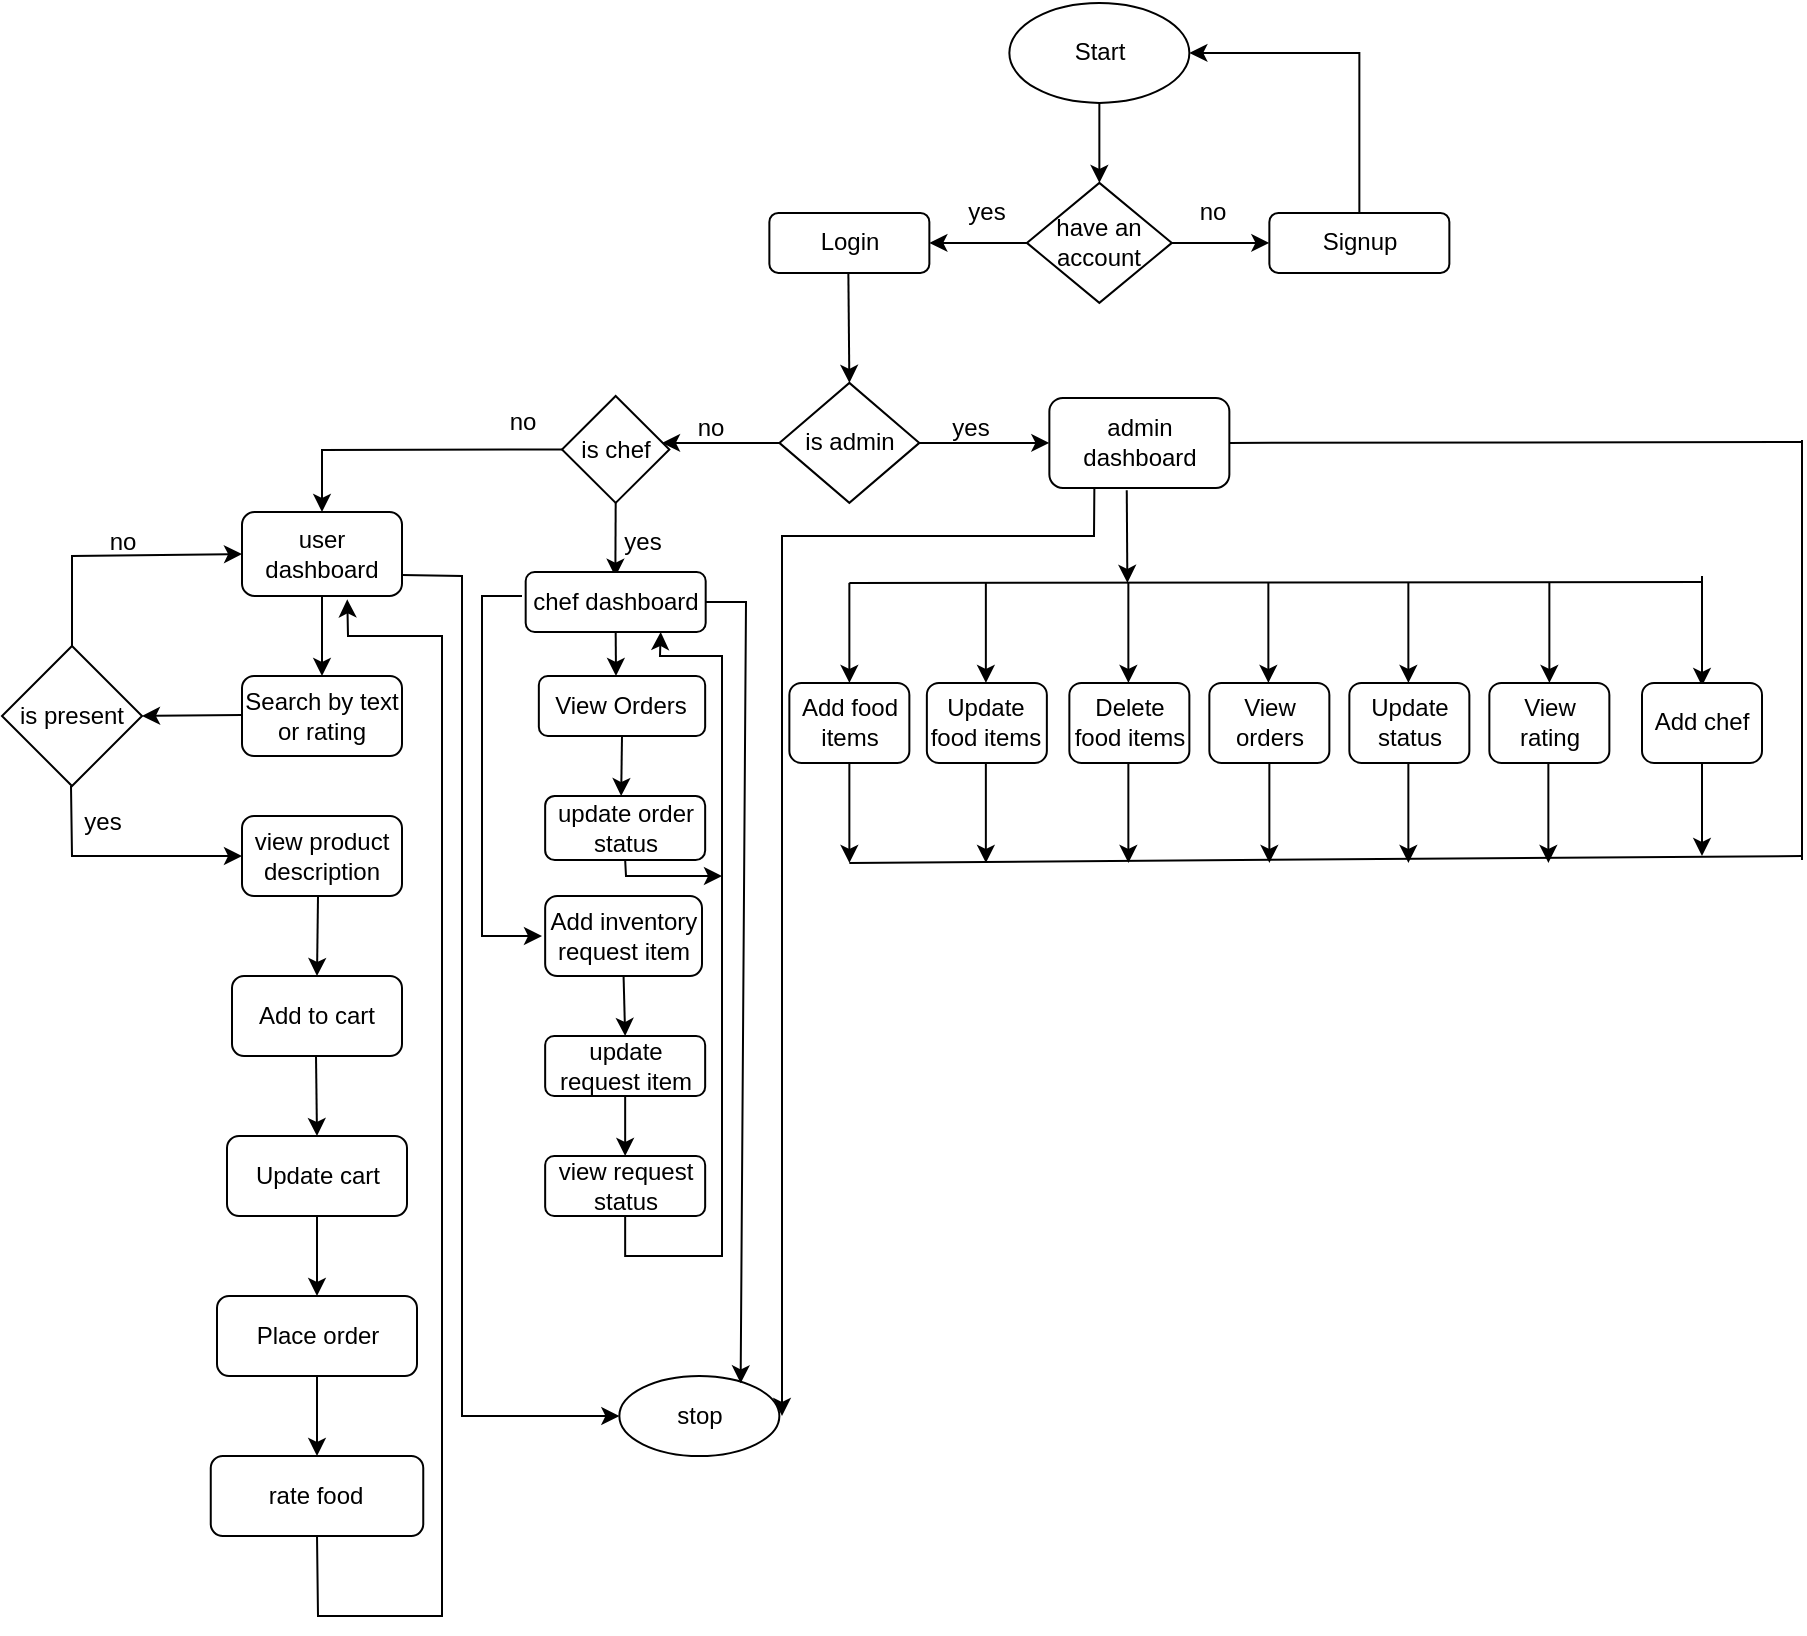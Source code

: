 <mxfile version="21.2.8" type="device">
  <diagram name="Page-1" id="42FZV4WyttCOzOpBbwo0">
    <mxGraphModel dx="780" dy="504" grid="1" gridSize="10" guides="1" tooltips="1" connect="1" arrows="1" fold="1" page="1" pageScale="1" pageWidth="850" pageHeight="1100" math="0" shadow="0">
      <root>
        <mxCell id="0" />
        <mxCell id="1" parent="0" />
        <mxCell id="xVhLS2m0k9xJWD_yDWsX-1" value="Start" style="ellipse;whiteSpace=wrap;html=1;" parent="1" vertex="1">
          <mxGeometry x="503.68" y="13.44" width="90" height="50" as="geometry" />
        </mxCell>
        <mxCell id="xVhLS2m0k9xJWD_yDWsX-2" value="" style="endArrow=classic;html=1;rounded=0;exitX=0.5;exitY=1;exitDx=0;exitDy=0;" parent="1" source="xVhLS2m0k9xJWD_yDWsX-1" edge="1">
          <mxGeometry width="50" height="50" relative="1" as="geometry">
            <mxPoint x="573.68" y="293.44" as="sourcePoint" />
            <mxPoint x="548.68" y="103.44" as="targetPoint" />
          </mxGeometry>
        </mxCell>
        <mxCell id="xVhLS2m0k9xJWD_yDWsX-3" value="have an account" style="rhombus;whiteSpace=wrap;html=1;" parent="1" vertex="1">
          <mxGeometry x="512.43" y="103.44" width="72.5" height="60" as="geometry" />
        </mxCell>
        <mxCell id="xVhLS2m0k9xJWD_yDWsX-5" value="" style="endArrow=classic;html=1;rounded=0;exitX=1;exitY=0.5;exitDx=0;exitDy=0;" parent="1" source="xVhLS2m0k9xJWD_yDWsX-3" edge="1">
          <mxGeometry width="50" height="50" relative="1" as="geometry">
            <mxPoint x="573.68" y="283.44" as="sourcePoint" />
            <mxPoint x="633.68" y="133.44" as="targetPoint" />
          </mxGeometry>
        </mxCell>
        <mxCell id="xVhLS2m0k9xJWD_yDWsX-6" value="Login" style="rounded=1;whiteSpace=wrap;html=1;" parent="1" vertex="1">
          <mxGeometry x="383.68" y="118.44" width="80" height="30" as="geometry" />
        </mxCell>
        <mxCell id="xVhLS2m0k9xJWD_yDWsX-7" value="Signup" style="rounded=1;whiteSpace=wrap;html=1;" parent="1" vertex="1">
          <mxGeometry x="633.68" y="118.44" width="90" height="30" as="geometry" />
        </mxCell>
        <mxCell id="xVhLS2m0k9xJWD_yDWsX-8" value="no" style="text;html=1;align=center;verticalAlign=middle;resizable=0;points=[];autosize=1;strokeColor=none;fillColor=none;" parent="1" vertex="1">
          <mxGeometry x="584.93" y="103.44" width="40" height="30" as="geometry" />
        </mxCell>
        <mxCell id="xVhLS2m0k9xJWD_yDWsX-9" value="" style="endArrow=classic;html=1;rounded=0;exitX=0;exitY=0.5;exitDx=0;exitDy=0;" parent="1" source="xVhLS2m0k9xJWD_yDWsX-3" edge="1">
          <mxGeometry width="50" height="50" relative="1" as="geometry">
            <mxPoint x="503.68" y="203.44" as="sourcePoint" />
            <mxPoint x="463.68" y="133.44" as="targetPoint" />
          </mxGeometry>
        </mxCell>
        <mxCell id="xVhLS2m0k9xJWD_yDWsX-10" value="yes" style="text;html=1;align=center;verticalAlign=middle;resizable=0;points=[];autosize=1;strokeColor=none;fillColor=none;" parent="1" vertex="1">
          <mxGeometry x="472.43" y="103.44" width="40" height="30" as="geometry" />
        </mxCell>
        <mxCell id="xVhLS2m0k9xJWD_yDWsX-11" value="" style="endArrow=classic;html=1;rounded=0;" parent="1" edge="1">
          <mxGeometry width="50" height="50" relative="1" as="geometry">
            <mxPoint x="423.18" y="148.44" as="sourcePoint" />
            <mxPoint x="423.68" y="203.44" as="targetPoint" />
          </mxGeometry>
        </mxCell>
        <mxCell id="xVhLS2m0k9xJWD_yDWsX-12" value="" style="endArrow=classic;html=1;rounded=0;exitX=0.5;exitY=0;exitDx=0;exitDy=0;entryX=1;entryY=0.5;entryDx=0;entryDy=0;" parent="1" source="xVhLS2m0k9xJWD_yDWsX-7" target="xVhLS2m0k9xJWD_yDWsX-1" edge="1">
          <mxGeometry width="50" height="50" relative="1" as="geometry">
            <mxPoint x="423.68" y="283.44" as="sourcePoint" />
            <mxPoint x="473.68" y="233.44" as="targetPoint" />
            <Array as="points">
              <mxPoint x="678.68" y="38.44" />
            </Array>
          </mxGeometry>
        </mxCell>
        <mxCell id="xVhLS2m0k9xJWD_yDWsX-13" value="is admin" style="rhombus;whiteSpace=wrap;html=1;" parent="1" vertex="1">
          <mxGeometry x="388.68" y="203.44" width="70" height="60" as="geometry" />
        </mxCell>
        <mxCell id="xVhLS2m0k9xJWD_yDWsX-14" value="" style="endArrow=classic;html=1;rounded=0;exitX=1;exitY=0.5;exitDx=0;exitDy=0;" parent="1" source="xVhLS2m0k9xJWD_yDWsX-13" edge="1">
          <mxGeometry width="50" height="50" relative="1" as="geometry">
            <mxPoint x="423.68" y="283.44" as="sourcePoint" />
            <mxPoint x="523.68" y="233.44" as="targetPoint" />
          </mxGeometry>
        </mxCell>
        <mxCell id="xVhLS2m0k9xJWD_yDWsX-15" value="yes" style="text;html=1;align=center;verticalAlign=middle;resizable=0;points=[];autosize=1;strokeColor=none;fillColor=none;" parent="1" vertex="1">
          <mxGeometry x="463.68" y="211.44" width="40" height="30" as="geometry" />
        </mxCell>
        <mxCell id="xVhLS2m0k9xJWD_yDWsX-16" value="admin dashboard" style="rounded=1;whiteSpace=wrap;html=1;" parent="1" vertex="1">
          <mxGeometry x="523.68" y="210.94" width="90" height="45" as="geometry" />
        </mxCell>
        <mxCell id="xVhLS2m0k9xJWD_yDWsX-18" value="" style="endArrow=classic;html=1;rounded=0;exitX=0.43;exitY=1.026;exitDx=0;exitDy=0;exitPerimeter=0;" parent="1" source="xVhLS2m0k9xJWD_yDWsX-16" edge="1">
          <mxGeometry width="50" height="50" relative="1" as="geometry">
            <mxPoint x="423.68" y="273.44" as="sourcePoint" />
            <mxPoint x="562.68" y="303.44" as="targetPoint" />
          </mxGeometry>
        </mxCell>
        <mxCell id="xVhLS2m0k9xJWD_yDWsX-19" value="" style="endArrow=none;html=1;rounded=0;" parent="1" edge="1">
          <mxGeometry width="50" height="50" relative="1" as="geometry">
            <mxPoint x="423.68" y="303.44" as="sourcePoint" />
            <mxPoint x="850" y="303" as="targetPoint" />
          </mxGeometry>
        </mxCell>
        <mxCell id="xVhLS2m0k9xJWD_yDWsX-20" value="" style="endArrow=classic;html=1;rounded=0;" parent="1" edge="1">
          <mxGeometry width="50" height="50" relative="1" as="geometry">
            <mxPoint x="423.68" y="303.44" as="sourcePoint" />
            <mxPoint x="423.68" y="353.44" as="targetPoint" />
          </mxGeometry>
        </mxCell>
        <mxCell id="xVhLS2m0k9xJWD_yDWsX-21" value="Add food items" style="rounded=1;whiteSpace=wrap;html=1;" parent="1" vertex="1">
          <mxGeometry x="393.68" y="353.44" width="60" height="40" as="geometry" />
        </mxCell>
        <mxCell id="xVhLS2m0k9xJWD_yDWsX-22" value="" style="endArrow=classic;html=1;rounded=0;" parent="1" edge="1">
          <mxGeometry width="50" height="50" relative="1" as="geometry">
            <mxPoint x="491.93" y="303.44" as="sourcePoint" />
            <mxPoint x="491.93" y="353.44" as="targetPoint" />
          </mxGeometry>
        </mxCell>
        <mxCell id="xVhLS2m0k9xJWD_yDWsX-23" value="Update food items" style="rounded=1;whiteSpace=wrap;html=1;" parent="1" vertex="1">
          <mxGeometry x="462.43" y="353.44" width="60" height="40" as="geometry" />
        </mxCell>
        <mxCell id="xVhLS2m0k9xJWD_yDWsX-24" value="Delete food items" style="rounded=1;whiteSpace=wrap;html=1;" parent="1" vertex="1">
          <mxGeometry x="533.68" y="353.44" width="60" height="40" as="geometry" />
        </mxCell>
        <mxCell id="xVhLS2m0k9xJWD_yDWsX-25" value="View orders" style="rounded=1;whiteSpace=wrap;html=1;" parent="1" vertex="1">
          <mxGeometry x="603.68" y="353.44" width="60" height="40" as="geometry" />
        </mxCell>
        <mxCell id="xVhLS2m0k9xJWD_yDWsX-26" value="Update status" style="rounded=1;whiteSpace=wrap;html=1;" parent="1" vertex="1">
          <mxGeometry x="673.68" y="353.44" width="60" height="40" as="geometry" />
        </mxCell>
        <mxCell id="xVhLS2m0k9xJWD_yDWsX-27" value="View rating" style="rounded=1;whiteSpace=wrap;html=1;" parent="1" vertex="1">
          <mxGeometry x="743.68" y="353.44" width="60" height="40" as="geometry" />
        </mxCell>
        <mxCell id="xVhLS2m0k9xJWD_yDWsX-28" value="" style="endArrow=classic;html=1;rounded=0;" parent="1" edge="1">
          <mxGeometry width="50" height="50" relative="1" as="geometry">
            <mxPoint x="563.18" y="303.44" as="sourcePoint" />
            <mxPoint x="563.18" y="353.44" as="targetPoint" />
          </mxGeometry>
        </mxCell>
        <mxCell id="xVhLS2m0k9xJWD_yDWsX-29" value="" style="endArrow=classic;html=1;rounded=0;" parent="1" edge="1">
          <mxGeometry width="50" height="50" relative="1" as="geometry">
            <mxPoint x="633.18" y="303.44" as="sourcePoint" />
            <mxPoint x="633.18" y="353.44" as="targetPoint" />
          </mxGeometry>
        </mxCell>
        <mxCell id="xVhLS2m0k9xJWD_yDWsX-30" value="" style="endArrow=classic;html=1;rounded=0;" parent="1" edge="1">
          <mxGeometry width="50" height="50" relative="1" as="geometry">
            <mxPoint x="703.18" y="303.44" as="sourcePoint" />
            <mxPoint x="703.18" y="353.44" as="targetPoint" />
          </mxGeometry>
        </mxCell>
        <mxCell id="xVhLS2m0k9xJWD_yDWsX-31" value="" style="endArrow=classic;html=1;rounded=0;entryX=0.5;entryY=0;entryDx=0;entryDy=0;" parent="1" target="xVhLS2m0k9xJWD_yDWsX-27" edge="1">
          <mxGeometry width="50" height="50" relative="1" as="geometry">
            <mxPoint x="773.68" y="303.44" as="sourcePoint" />
            <mxPoint x="531.93" y="393.44" as="targetPoint" />
          </mxGeometry>
        </mxCell>
        <mxCell id="xVhLS2m0k9xJWD_yDWsX-32" value="" style="endArrow=classic;html=1;rounded=0;exitX=0;exitY=0.5;exitDx=0;exitDy=0;entryX=-0.092;entryY=0.75;entryDx=0;entryDy=0;entryPerimeter=0;" parent="1" source="xVhLS2m0k9xJWD_yDWsX-13" target="xVhLS2m0k9xJWD_yDWsX-33" edge="1">
          <mxGeometry width="50" height="50" relative="1" as="geometry">
            <mxPoint x="293.68" y="251.44" as="sourcePoint" />
            <mxPoint x="283.68" y="233.44" as="targetPoint" />
          </mxGeometry>
        </mxCell>
        <mxCell id="xVhLS2m0k9xJWD_yDWsX-33" value="no" style="text;html=1;align=center;verticalAlign=middle;resizable=0;points=[];autosize=1;strokeColor=none;fillColor=none;" parent="1" vertex="1">
          <mxGeometry x="333.68" y="210.94" width="40" height="30" as="geometry" />
        </mxCell>
        <mxCell id="xVhLS2m0k9xJWD_yDWsX-35" value="" style="endArrow=classic;html=1;rounded=0;exitX=0.5;exitY=1;exitDx=0;exitDy=0;" parent="1" source="xVhLS2m0k9xJWD_yDWsX-21" edge="1">
          <mxGeometry width="50" height="50" relative="1" as="geometry">
            <mxPoint x="433.68" y="463.44" as="sourcePoint" />
            <mxPoint x="423.68" y="443.44" as="targetPoint" />
          </mxGeometry>
        </mxCell>
        <mxCell id="xVhLS2m0k9xJWD_yDWsX-36" value="" style="endArrow=classic;html=1;rounded=0;exitX=0.5;exitY=1;exitDx=0;exitDy=0;" parent="1" edge="1">
          <mxGeometry width="50" height="50" relative="1" as="geometry">
            <mxPoint x="491.93" y="393.44" as="sourcePoint" />
            <mxPoint x="491.93" y="443.44" as="targetPoint" />
          </mxGeometry>
        </mxCell>
        <mxCell id="xVhLS2m0k9xJWD_yDWsX-37" value="" style="endArrow=classic;html=1;rounded=0;exitX=0.5;exitY=1;exitDx=0;exitDy=0;" parent="1" edge="1">
          <mxGeometry width="50" height="50" relative="1" as="geometry">
            <mxPoint x="563.18" y="393.44" as="sourcePoint" />
            <mxPoint x="563.18" y="443.44" as="targetPoint" />
          </mxGeometry>
        </mxCell>
        <mxCell id="xVhLS2m0k9xJWD_yDWsX-38" value="" style="endArrow=classic;html=1;rounded=0;exitX=0.5;exitY=1;exitDx=0;exitDy=0;" parent="1" edge="1">
          <mxGeometry width="50" height="50" relative="1" as="geometry">
            <mxPoint x="633.68" y="393.44" as="sourcePoint" />
            <mxPoint x="633.68" y="443.44" as="targetPoint" />
          </mxGeometry>
        </mxCell>
        <mxCell id="xVhLS2m0k9xJWD_yDWsX-39" value="" style="endArrow=classic;html=1;rounded=0;exitX=0.5;exitY=1;exitDx=0;exitDy=0;" parent="1" edge="1">
          <mxGeometry width="50" height="50" relative="1" as="geometry">
            <mxPoint x="703.18" y="393.44" as="sourcePoint" />
            <mxPoint x="703.18" y="443.44" as="targetPoint" />
          </mxGeometry>
        </mxCell>
        <mxCell id="xVhLS2m0k9xJWD_yDWsX-40" value="" style="endArrow=classic;html=1;rounded=0;exitX=0.5;exitY=1;exitDx=0;exitDy=0;" parent="1" edge="1">
          <mxGeometry width="50" height="50" relative="1" as="geometry">
            <mxPoint x="773.18" y="393.44" as="sourcePoint" />
            <mxPoint x="773.18" y="443.44" as="targetPoint" />
          </mxGeometry>
        </mxCell>
        <mxCell id="xVhLS2m0k9xJWD_yDWsX-42" value="" style="endArrow=none;html=1;rounded=0;" parent="1" edge="1">
          <mxGeometry width="50" height="50" relative="1" as="geometry">
            <mxPoint x="423.68" y="443.44" as="sourcePoint" />
            <mxPoint x="900" y="440" as="targetPoint" />
          </mxGeometry>
        </mxCell>
        <mxCell id="xVhLS2m0k9xJWD_yDWsX-43" value="" style="endArrow=none;html=1;rounded=0;" parent="1" edge="1">
          <mxGeometry width="50" height="50" relative="1" as="geometry">
            <mxPoint x="613.68" y="233.44" as="sourcePoint" />
            <mxPoint x="900" y="233" as="targetPoint" />
          </mxGeometry>
        </mxCell>
        <mxCell id="xVhLS2m0k9xJWD_yDWsX-44" value="" style="endArrow=none;html=1;rounded=0;" parent="1" edge="1">
          <mxGeometry width="50" height="50" relative="1" as="geometry">
            <mxPoint x="900" y="442" as="sourcePoint" />
            <mxPoint x="900" y="232" as="targetPoint" />
          </mxGeometry>
        </mxCell>
        <mxCell id="xVhLS2m0k9xJWD_yDWsX-45" value="user dashboard" style="rounded=1;whiteSpace=wrap;html=1;" parent="1" vertex="1">
          <mxGeometry x="120" y="268" width="80" height="42" as="geometry" />
        </mxCell>
        <mxCell id="xVhLS2m0k9xJWD_yDWsX-46" value="" style="endArrow=classic;html=1;rounded=0;" parent="1" edge="1">
          <mxGeometry width="50" height="50" relative="1" as="geometry">
            <mxPoint x="160" y="310" as="sourcePoint" />
            <mxPoint x="160" y="350" as="targetPoint" />
          </mxGeometry>
        </mxCell>
        <mxCell id="xVhLS2m0k9xJWD_yDWsX-47" value="Search by text or rating" style="rounded=1;whiteSpace=wrap;html=1;" parent="1" vertex="1">
          <mxGeometry x="120" y="350" width="80" height="40" as="geometry" />
        </mxCell>
        <mxCell id="xVhLS2m0k9xJWD_yDWsX-48" value="" style="endArrow=classic;html=1;rounded=0;entryX=1;entryY=0.5;entryDx=0;entryDy=0;" parent="1" target="xVhLS2m0k9xJWD_yDWsX-49" edge="1">
          <mxGeometry width="50" height="50" relative="1" as="geometry">
            <mxPoint x="120" y="369.5" as="sourcePoint" />
            <mxPoint x="70" y="370" as="targetPoint" />
          </mxGeometry>
        </mxCell>
        <mxCell id="xVhLS2m0k9xJWD_yDWsX-49" value="is present" style="rhombus;whiteSpace=wrap;html=1;" parent="1" vertex="1">
          <mxGeometry y="335" width="70" height="70" as="geometry" />
        </mxCell>
        <mxCell id="xVhLS2m0k9xJWD_yDWsX-50" value="" style="endArrow=classic;html=1;rounded=0;exitX=0.5;exitY=0;exitDx=0;exitDy=0;entryX=0;entryY=0.5;entryDx=0;entryDy=0;" parent="1" source="xVhLS2m0k9xJWD_yDWsX-49" target="xVhLS2m0k9xJWD_yDWsX-45" edge="1">
          <mxGeometry width="50" height="50" relative="1" as="geometry">
            <mxPoint x="30" y="220" as="sourcePoint" />
            <mxPoint x="80" y="170" as="targetPoint" />
            <Array as="points">
              <mxPoint x="35" y="290" />
            </Array>
          </mxGeometry>
        </mxCell>
        <mxCell id="xVhLS2m0k9xJWD_yDWsX-51" value="no" style="text;html=1;align=center;verticalAlign=middle;resizable=0;points=[];autosize=1;strokeColor=none;fillColor=none;" parent="1" vertex="1">
          <mxGeometry x="40" y="268" width="40" height="30" as="geometry" />
        </mxCell>
        <mxCell id="xVhLS2m0k9xJWD_yDWsX-52" value="" style="endArrow=classic;html=1;rounded=0;" parent="1" target="xVhLS2m0k9xJWD_yDWsX-54" edge="1">
          <mxGeometry width="50" height="50" relative="1" as="geometry">
            <mxPoint x="34.5" y="405" as="sourcePoint" />
            <mxPoint x="110" y="450" as="targetPoint" />
            <Array as="points">
              <mxPoint x="35" y="440" />
            </Array>
          </mxGeometry>
        </mxCell>
        <mxCell id="xVhLS2m0k9xJWD_yDWsX-53" value="yes" style="text;html=1;align=center;verticalAlign=middle;resizable=0;points=[];autosize=1;strokeColor=none;fillColor=none;" parent="1" vertex="1">
          <mxGeometry x="30" y="408" width="40" height="30" as="geometry" />
        </mxCell>
        <mxCell id="xVhLS2m0k9xJWD_yDWsX-54" value="view product description" style="rounded=1;whiteSpace=wrap;html=1;" parent="1" vertex="1">
          <mxGeometry x="120" y="420" width="80" height="40" as="geometry" />
        </mxCell>
        <mxCell id="xVhLS2m0k9xJWD_yDWsX-55" value="" style="endArrow=classic;html=1;rounded=0;entryX=0.5;entryY=0;entryDx=0;entryDy=0;" parent="1" target="xVhLS2m0k9xJWD_yDWsX-56" edge="1">
          <mxGeometry width="50" height="50" relative="1" as="geometry">
            <mxPoint x="158" y="460" as="sourcePoint" />
            <mxPoint x="110" y="520" as="targetPoint" />
            <Array as="points" />
          </mxGeometry>
        </mxCell>
        <mxCell id="xVhLS2m0k9xJWD_yDWsX-56" value="Add to cart" style="rounded=1;whiteSpace=wrap;html=1;" parent="1" vertex="1">
          <mxGeometry x="115" y="500" width="85" height="40" as="geometry" />
        </mxCell>
        <mxCell id="xVhLS2m0k9xJWD_yDWsX-57" value="" style="endArrow=classic;html=1;rounded=0;entryX=0.5;entryY=0;entryDx=0;entryDy=0;" parent="1" target="xVhLS2m0k9xJWD_yDWsX-58" edge="1">
          <mxGeometry width="50" height="50" relative="1" as="geometry">
            <mxPoint x="157" y="540" as="sourcePoint" />
            <mxPoint x="157" y="585" as="targetPoint" />
          </mxGeometry>
        </mxCell>
        <mxCell id="xVhLS2m0k9xJWD_yDWsX-58" value="Update cart" style="rounded=1;whiteSpace=wrap;html=1;" parent="1" vertex="1">
          <mxGeometry x="112.5" y="580" width="90" height="40" as="geometry" />
        </mxCell>
        <mxCell id="xVhLS2m0k9xJWD_yDWsX-59" value="Place order" style="rounded=1;whiteSpace=wrap;html=1;" parent="1" vertex="1">
          <mxGeometry x="107.5" y="660" width="100" height="40" as="geometry" />
        </mxCell>
        <mxCell id="xVhLS2m0k9xJWD_yDWsX-60" value="" style="endArrow=classic;html=1;rounded=0;entryX=0.5;entryY=0;entryDx=0;entryDy=0;" parent="1" target="xVhLS2m0k9xJWD_yDWsX-59" edge="1">
          <mxGeometry width="50" height="50" relative="1" as="geometry">
            <mxPoint x="157.5" y="620" as="sourcePoint" />
            <mxPoint x="207.5" y="570" as="targetPoint" />
          </mxGeometry>
        </mxCell>
        <mxCell id="xVhLS2m0k9xJWD_yDWsX-61" value="" style="endArrow=classic;html=1;rounded=0;exitX=0.5;exitY=1;exitDx=0;exitDy=0;" parent="1" source="xVhLS2m0k9xJWD_yDWsX-59" target="xVhLS2m0k9xJWD_yDWsX-62" edge="1">
          <mxGeometry width="50" height="50" relative="1" as="geometry">
            <mxPoint x="210" y="780" as="sourcePoint" />
            <mxPoint x="158" y="750" as="targetPoint" />
          </mxGeometry>
        </mxCell>
        <mxCell id="xVhLS2m0k9xJWD_yDWsX-62" value="rate food" style="rounded=1;whiteSpace=wrap;html=1;" parent="1" vertex="1">
          <mxGeometry x="104.38" y="740" width="106.25" height="40" as="geometry" />
        </mxCell>
        <mxCell id="xVhLS2m0k9xJWD_yDWsX-63" value="" style="endArrow=classic;html=1;rounded=0;exitX=0.5;exitY=1;exitDx=0;exitDy=0;entryX=0.658;entryY=1.04;entryDx=0;entryDy=0;entryPerimeter=0;" parent="1" source="xVhLS2m0k9xJWD_yDWsX-62" target="xVhLS2m0k9xJWD_yDWsX-45" edge="1">
          <mxGeometry width="50" height="50" relative="1" as="geometry">
            <mxPoint x="230" y="780" as="sourcePoint" />
            <mxPoint x="190" y="320" as="targetPoint" />
            <Array as="points">
              <mxPoint x="158" y="820" />
              <mxPoint x="220" y="820" />
              <mxPoint x="220" y="330" />
              <mxPoint x="173" y="330" />
            </Array>
          </mxGeometry>
        </mxCell>
        <mxCell id="xVhLS2m0k9xJWD_yDWsX-64" value="" style="endArrow=classic;html=1;rounded=0;exitX=1;exitY=0.75;exitDx=0;exitDy=0;entryX=0;entryY=0.5;entryDx=0;entryDy=0;" parent="1" source="xVhLS2m0k9xJWD_yDWsX-45" edge="1" target="xVhLS2m0k9xJWD_yDWsX-66">
          <mxGeometry width="50" height="50" relative="1" as="geometry">
            <mxPoint x="270" y="300" as="sourcePoint" />
            <mxPoint x="300" y="720" as="targetPoint" />
            <Array as="points">
              <mxPoint x="230" y="300" />
              <mxPoint x="230" y="720" />
            </Array>
          </mxGeometry>
        </mxCell>
        <mxCell id="xVhLS2m0k9xJWD_yDWsX-65" value="" style="endArrow=classic;html=1;rounded=0;exitX=0.25;exitY=1;exitDx=0;exitDy=0;" parent="1" source="xVhLS2m0k9xJWD_yDWsX-16" edge="1">
          <mxGeometry width="50" height="50" relative="1" as="geometry">
            <mxPoint x="510" y="270" as="sourcePoint" />
            <mxPoint x="390" y="720" as="targetPoint" />
            <Array as="points">
              <mxPoint x="546" y="280" />
              <mxPoint x="390" y="280" />
              <mxPoint x="390" y="500" />
              <mxPoint x="390" y="610" />
              <mxPoint x="390" y="670" />
            </Array>
          </mxGeometry>
        </mxCell>
        <mxCell id="xVhLS2m0k9xJWD_yDWsX-66" value="stop" style="ellipse;whiteSpace=wrap;html=1;" parent="1" vertex="1">
          <mxGeometry x="308.68" y="700" width="80" height="40" as="geometry" />
        </mxCell>
        <mxCell id="xVhLS2m0k9xJWD_yDWsX-67" value="is chef" style="rhombus;whiteSpace=wrap;html=1;" parent="1" vertex="1">
          <mxGeometry x="280" y="210" width="53.68" height="53.44" as="geometry" />
        </mxCell>
        <mxCell id="xVhLS2m0k9xJWD_yDWsX-69" value="" style="endArrow=classic;html=1;rounded=0;exitX=0.5;exitY=1;exitDx=0;exitDy=0;entryX=0.167;entryY=1.078;entryDx=0;entryDy=0;entryPerimeter=0;" parent="1" source="xVhLS2m0k9xJWD_yDWsX-67" edge="1" target="xVhLS2m0k9xJWD_yDWsX-70">
          <mxGeometry width="50" height="50" relative="1" as="geometry">
            <mxPoint x="390" y="430" as="sourcePoint" />
            <mxPoint x="307" y="310" as="targetPoint" />
          </mxGeometry>
        </mxCell>
        <mxCell id="xVhLS2m0k9xJWD_yDWsX-70" value="yes" style="text;html=1;align=center;verticalAlign=middle;resizable=0;points=[];autosize=1;strokeColor=none;fillColor=none;" parent="1" vertex="1">
          <mxGeometry x="300" y="268" width="40" height="30" as="geometry" />
        </mxCell>
        <mxCell id="xVhLS2m0k9xJWD_yDWsX-71" value="" style="endArrow=classic;html=1;rounded=0;exitX=0;exitY=0.5;exitDx=0;exitDy=0;entryX=0.5;entryY=0;entryDx=0;entryDy=0;" parent="1" source="xVhLS2m0k9xJWD_yDWsX-67" target="xVhLS2m0k9xJWD_yDWsX-45" edge="1">
          <mxGeometry width="50" height="50" relative="1" as="geometry">
            <mxPoint x="290" y="296.72" as="sourcePoint" />
            <mxPoint x="450" y="480" as="targetPoint" />
            <Array as="points">
              <mxPoint x="160" y="237" />
            </Array>
          </mxGeometry>
        </mxCell>
        <mxCell id="xVhLS2m0k9xJWD_yDWsX-72" value="View Orders" style="rounded=1;whiteSpace=wrap;html=1;" parent="1" vertex="1">
          <mxGeometry x="268.42" y="350" width="83.16" height="30" as="geometry" />
        </mxCell>
        <mxCell id="kbArP1zFFnXuU4s0yfzg-1" value="" style="endArrow=classic;html=1;rounded=0;exitX=0.5;exitY=1;exitDx=0;exitDy=0;" edge="1" parent="1" source="xVhLS2m0k9xJWD_yDWsX-72">
          <mxGeometry width="50" height="50" relative="1" as="geometry">
            <mxPoint x="271.58" y="500" as="sourcePoint" />
            <mxPoint x="309.58" y="410" as="targetPoint" />
          </mxGeometry>
        </mxCell>
        <mxCell id="kbArP1zFFnXuU4s0yfzg-2" value="update order status" style="rounded=1;whiteSpace=wrap;html=1;" vertex="1" parent="1">
          <mxGeometry x="271.58" y="410" width="80" height="32" as="geometry" />
        </mxCell>
        <mxCell id="kbArP1zFFnXuU4s0yfzg-3" value="" style="endArrow=classic;html=1;rounded=0;exitX=0.5;exitY=1;exitDx=0;exitDy=0;" edge="1" parent="1" source="kbArP1zFFnXuU4s0yfzg-2">
          <mxGeometry width="50" height="50" relative="1" as="geometry">
            <mxPoint x="271.58" y="500" as="sourcePoint" />
            <mxPoint x="360" y="450" as="targetPoint" />
            <Array as="points">
              <mxPoint x="312" y="450" />
            </Array>
          </mxGeometry>
        </mxCell>
        <mxCell id="kbArP1zFFnXuU4s0yfzg-4" value="Add inventory request item" style="rounded=1;whiteSpace=wrap;html=1;" vertex="1" parent="1">
          <mxGeometry x="271.58" y="460" width="78.42" height="40" as="geometry" />
        </mxCell>
        <mxCell id="kbArP1zFFnXuU4s0yfzg-5" value="" style="endArrow=classic;html=1;rounded=0;exitX=0.5;exitY=1;exitDx=0;exitDy=0;" edge="1" parent="1" source="kbArP1zFFnXuU4s0yfzg-4">
          <mxGeometry width="50" height="50" relative="1" as="geometry">
            <mxPoint x="271.58" y="490" as="sourcePoint" />
            <mxPoint x="311.58" y="530" as="targetPoint" />
          </mxGeometry>
        </mxCell>
        <mxCell id="kbArP1zFFnXuU4s0yfzg-6" value="update request item" style="rounded=1;whiteSpace=wrap;html=1;" vertex="1" parent="1">
          <mxGeometry x="271.58" y="530" width="80" height="30" as="geometry" />
        </mxCell>
        <mxCell id="kbArP1zFFnXuU4s0yfzg-7" value="" style="endArrow=classic;html=1;rounded=0;exitX=0.5;exitY=1;exitDx=0;exitDy=0;" edge="1" parent="1" source="kbArP1zFFnXuU4s0yfzg-6">
          <mxGeometry width="50" height="50" relative="1" as="geometry">
            <mxPoint x="271.58" y="480" as="sourcePoint" />
            <mxPoint x="311.58" y="590" as="targetPoint" />
          </mxGeometry>
        </mxCell>
        <mxCell id="kbArP1zFFnXuU4s0yfzg-8" value="view request status" style="rounded=1;whiteSpace=wrap;html=1;" vertex="1" parent="1">
          <mxGeometry x="271.58" y="590" width="80" height="30" as="geometry" />
        </mxCell>
        <mxCell id="kbArP1zFFnXuU4s0yfzg-9" value="" style="endArrow=classic;html=1;rounded=0;exitX=0.5;exitY=1;exitDx=0;exitDy=0;entryX=0.75;entryY=1;entryDx=0;entryDy=0;" edge="1" parent="1" source="kbArP1zFFnXuU4s0yfzg-8" target="kbArP1zFFnXuU4s0yfzg-10">
          <mxGeometry width="50" height="50" relative="1" as="geometry">
            <mxPoint x="271.58" y="480" as="sourcePoint" />
            <mxPoint x="370" y="310" as="targetPoint" />
            <Array as="points">
              <mxPoint x="311.58" y="640" />
              <mxPoint x="340" y="640" />
              <mxPoint x="360" y="640" />
              <mxPoint x="360" y="340" />
              <mxPoint x="329" y="340" />
            </Array>
          </mxGeometry>
        </mxCell>
        <mxCell id="kbArP1zFFnXuU4s0yfzg-10" value="chef dashboard" style="rounded=1;whiteSpace=wrap;html=1;" vertex="1" parent="1">
          <mxGeometry x="261.84" y="298" width="90" height="30" as="geometry" />
        </mxCell>
        <mxCell id="kbArP1zFFnXuU4s0yfzg-12" value="" style="endArrow=classic;html=1;rounded=0;exitX=0.5;exitY=1;exitDx=0;exitDy=0;" edge="1" parent="1" source="kbArP1zFFnXuU4s0yfzg-10">
          <mxGeometry width="50" height="50" relative="1" as="geometry">
            <mxPoint x="270" y="520" as="sourcePoint" />
            <mxPoint x="307" y="350" as="targetPoint" />
          </mxGeometry>
        </mxCell>
        <mxCell id="kbArP1zFFnXuU4s0yfzg-13" value="" style="endArrow=classic;html=1;rounded=0;exitX=1;exitY=0.5;exitDx=0;exitDy=0;entryX=0.758;entryY=0.092;entryDx=0;entryDy=0;entryPerimeter=0;" edge="1" parent="1" source="kbArP1zFFnXuU4s0yfzg-10" target="xVhLS2m0k9xJWD_yDWsX-66">
          <mxGeometry width="50" height="50" relative="1" as="geometry">
            <mxPoint x="270" y="520" as="sourcePoint" />
            <mxPoint x="320" y="470" as="targetPoint" />
            <Array as="points">
              <mxPoint x="372" y="313" />
            </Array>
          </mxGeometry>
        </mxCell>
        <mxCell id="kbArP1zFFnXuU4s0yfzg-14" value="" style="endArrow=classic;html=1;rounded=0;" edge="1" parent="1">
          <mxGeometry width="50" height="50" relative="1" as="geometry">
            <mxPoint x="260" y="310" as="sourcePoint" />
            <mxPoint x="270" y="480" as="targetPoint" />
            <Array as="points">
              <mxPoint x="240" y="310" />
              <mxPoint x="240" y="360" />
              <mxPoint x="240" y="480" />
            </Array>
          </mxGeometry>
        </mxCell>
        <mxCell id="kbArP1zFFnXuU4s0yfzg-15" value="no" style="text;html=1;align=center;verticalAlign=middle;resizable=0;points=[];autosize=1;strokeColor=none;fillColor=none;" vertex="1" parent="1">
          <mxGeometry x="240" y="208" width="40" height="30" as="geometry" />
        </mxCell>
        <mxCell id="kbArP1zFFnXuU4s0yfzg-16" value="" style="endArrow=classic;html=1;rounded=0;" edge="1" parent="1">
          <mxGeometry width="50" height="50" relative="1" as="geometry">
            <mxPoint x="850" y="300" as="sourcePoint" />
            <mxPoint x="850" y="355" as="targetPoint" />
          </mxGeometry>
        </mxCell>
        <mxCell id="kbArP1zFFnXuU4s0yfzg-17" value="Add chef" style="rounded=1;whiteSpace=wrap;html=1;" vertex="1" parent="1">
          <mxGeometry x="820" y="353.44" width="60" height="40" as="geometry" />
        </mxCell>
        <mxCell id="kbArP1zFFnXuU4s0yfzg-18" value="" style="endArrow=classic;html=1;rounded=0;exitX=0.5;exitY=1;exitDx=0;exitDy=0;" edge="1" parent="1" source="kbArP1zFFnXuU4s0yfzg-17">
          <mxGeometry width="50" height="50" relative="1" as="geometry">
            <mxPoint x="850" y="400" as="sourcePoint" />
            <mxPoint x="850" y="440" as="targetPoint" />
          </mxGeometry>
        </mxCell>
      </root>
    </mxGraphModel>
  </diagram>
</mxfile>
